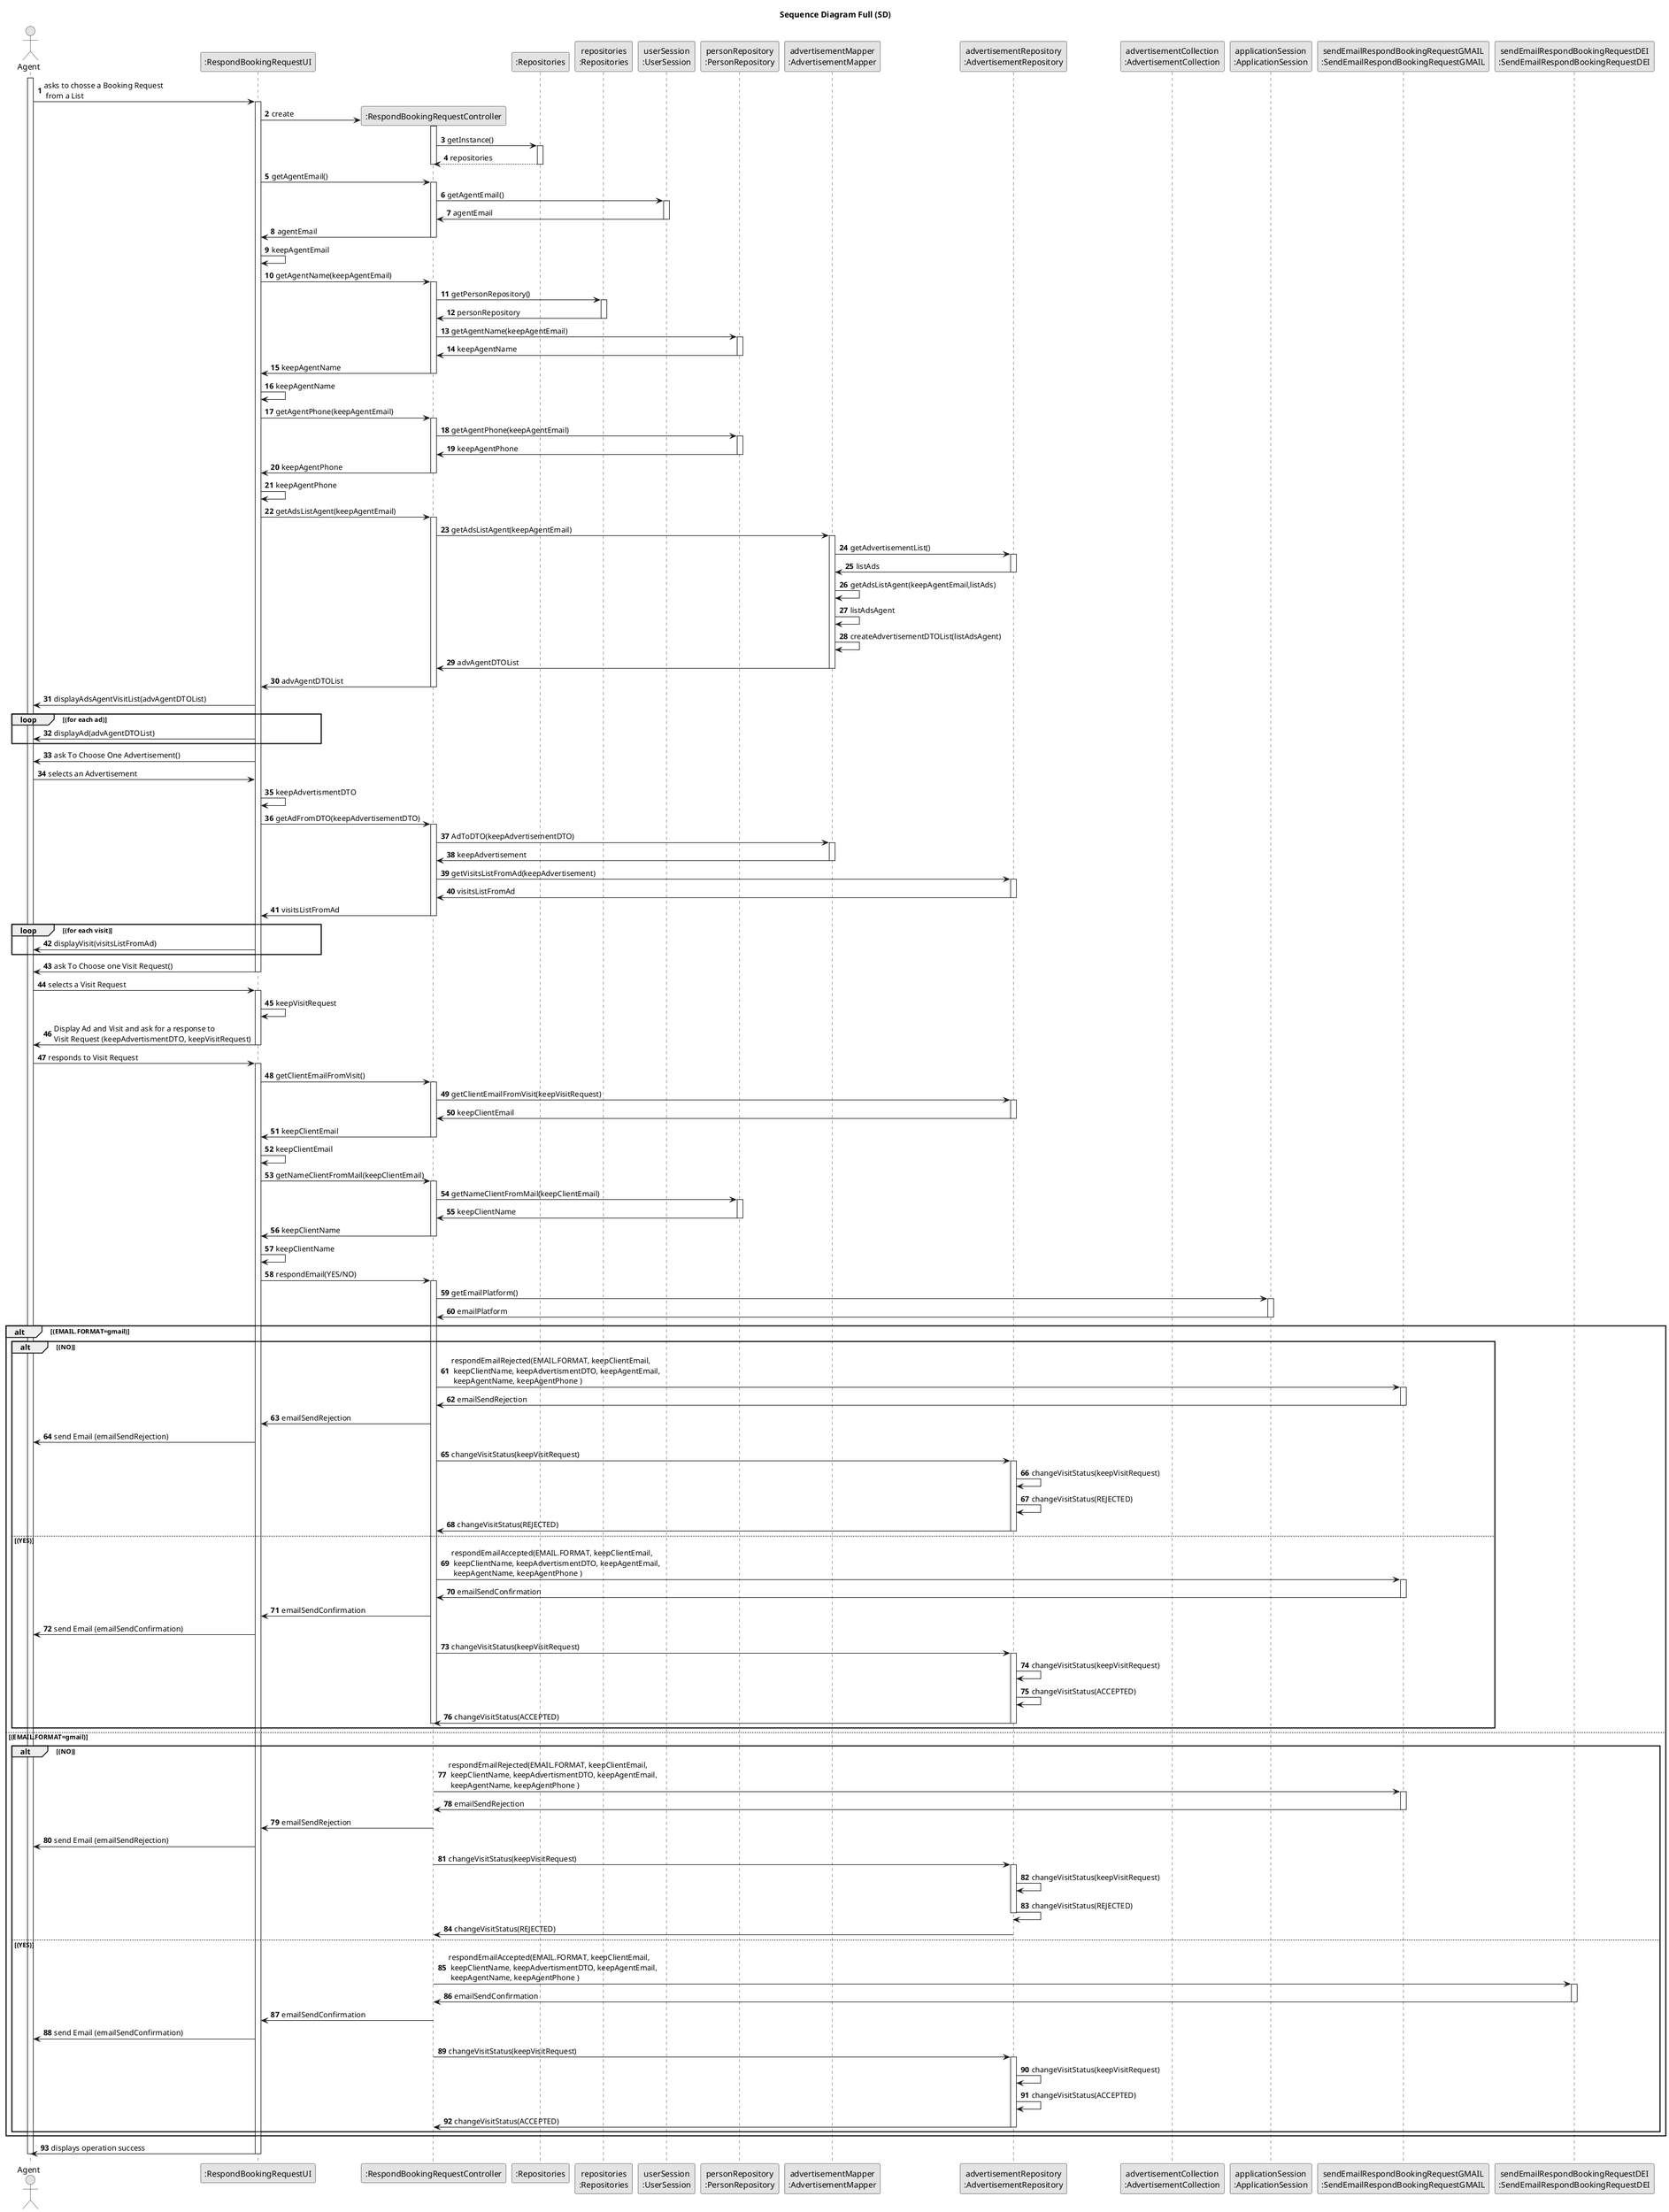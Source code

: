 @startuml
skinparam monochrome true
skinparam packageStyle rectangle
skinparam shadowing false

title Sequence Diagram Full (SD)
autonumber

'016 - Agent respond to a booking request for a visit.

'hide footbox
actor "Agent" as User
participant ":RespondBookingRequestUI" as UI
participant ":RespondBookingRequestController" as CTRL

participant ":Repositories" as RepositorySingleton
participant "repositories\n:Repositories" as repositories
participant "userSession\n:UserSession" as userSession

participant "personRepository\n:PersonRepository" as personRepository
participant "advertisementMapper\n:AdvertisementMapper" as advertisementMapper
participant "advertisementRepository\n:AdvertisementRepository" as advertisementRepository
participant "advertisementCollection\n:AdvertisementCollection" as advertisementCollection
participant "applicationSession\n:ApplicationSession" as applicationSession
participant "sendEmailRespondBookingRequestGMAIL\n:SendEmailRespondBookingRequestGMAIL" as sendEmailRespondBookingRequestGMAIL
participant "sendEmailRespondBookingRequestDEI\n:SendEmailRespondBookingRequestDEI" as sendEmailRespondBookingRequestDEI



activate User

    User -> UI : asks to chosse a Booking Request\n from a List
        activate UI

        UI -> CTRL** : create
                activate CTRL

                CTRL -> RepositorySingleton : getInstance()
                activate RepositorySingleton

                RepositorySingleton --> CTRL: repositories
                deactivate RepositorySingleton

                deactivate CTRL

        UI -> CTRL: getAgentEmail()
            activate CTRL

            CTRL -> userSession : getAgentEmail()
            activate userSession

            userSession -> CTRL: agentEmail
            deactivate userSession

            CTRL -> UI: agentEmail
            deactivate CTRL

        UI -> UI: keepAgentEmail

        UI -> CTRL: getAgentName(keepAgentEmail)
            activate CTRL

            CTRL -> repositories : getPersonRepository()
            activate repositories

            repositories -> CTRL: personRepository
            deactivate repositories

            CTRL -> personRepository : getAgentName(keepAgentEmail)
            activate personRepository

            personRepository -> CTRL : keepAgentName
            deactivate personRepository

            CTRL -> UI : keepAgentName
            deactivate CTRL

        UI -> UI: keepAgentName

        UI -> CTRL: getAgentPhone(keepAgentEmail)
            activate CTRL

            CTRL -> personRepository : getAgentPhone(keepAgentEmail)
            activate personRepository

            personRepository -> CTRL : keepAgentPhone
            deactivate personRepository

            CTRL -> UI : keepAgentPhone
            deactivate CTRL

        UI -> UI: keepAgentPhone

        UI -> CTRL :getAdsListAgent(keepAgentEmail)
                activate CTRL

            CTRL -> advertisementMapper : getAdsListAgent(keepAgentEmail)
            activate advertisementMapper

                advertisementMapper -> advertisementRepository : getAdvertisementList()
                activate advertisementRepository

                    advertisementRepository -> advertisementMapper : listAds
                    deactivate advertisementRepository

                advertisementMapper -> advertisementMapper : getAdsListAgent(keepAgentEmail,listAds)
                advertisementMapper -> advertisementMapper : listAdsAgent
                advertisementMapper -> advertisementMapper : createAdvertisementDTOList(listAdsAgent)

                advertisementMapper -> CTRL : advAgentDTOList
                deactivate advertisementMapper

            CTRL -> UI : advAgentDTOList
            deactivate CTRL

        UI -> User: displayAdsAgentVisitList(advAgentDTOList)

loop (for each ad)

        UI -> User: displayAd(advAgentDTOList)

end

        UI -> User : ask To Choose One Advertisement()

    User -> UI : selects an Advertisement

        UI -> UI: keepAdvertismentDTO

        UI -> CTRL: getAdFromDTO(keepAdvertisementDTO)
            activate CTRL

            CTRL -> advertisementMapper : AdToDTO(keepAdvertisementDTO)
            activate advertisementMapper

            advertisementMapper  -> CTRL : keepAdvertisement
            deactivate advertisementMapper

            CTRL -> advertisementRepository : getVisitsListFromAd(keepAdvertisement)
            activate advertisementRepository

            advertisementRepository  -> CTRL : visitsListFromAd
            deactivate advertisementRepository

            CTRL -> UI : visitsListFromAd
            deactivate CTRL

    loop (for each visit)

        UI -> User: displayVisit(visitsListFromAd)

    end

        UI -> User : ask To Choose one Visit Request()
        deactivate UI

    User -> UI : selects a Visit Request
        activate UI

        UI  ->  UI: keepVisitRequest

        UI -> User : Display Ad and Visit and ask for a response to \nVisit Request (keepAdvertismentDTO, keepVisitRequest)
        deactivate UI

    User -> UI : responds to Visit Request
        activate UI

        UI -> CTRL: getClientEmailFromVisit()
        activate CTRL

            CTRL -> advertisementRepository: getClientEmailFromVisit(keepVisitRequest)
            activate advertisementRepository

            advertisementRepository -> CTRL: keepClientEmail
            deactivate advertisementRepository

            CTRL -> UI: keepClientEmail
            deactivate CTRL

        UI -> UI: keepClientEmail

    UI -> CTRL: getNameClientFromMail(keepClientEmail)
        activate CTRL

        CTRL -> personRepository: getNameClientFromMail(keepClientEmail)
        activate personRepository

            personRepository -> CTRL: keepClientName
            deactivate personRepository

            CTRL -> UI: keepClientName
            deactivate CTRL

         UI -> UI: keepClientName

        UI -> CTRL: respondEmail(YES/NO)
        activate CTRL

        CTRL -> applicationSession: getEmailPlatform()
        activate applicationSession

        applicationSession -> CTRL : emailPlatform
        deactivate applicationSession

alt (EMAIL.FORMAT=gmail)

    alt (NO)

        CTRL -> sendEmailRespondBookingRequestGMAIL: respondEmailRejected(EMAIL.FORMAT, keepClientEmail, \n keepClientName, keepAdvertismentDTO, keepAgentEmail, \n keepAgentName, keepAgentPhone )
        activate sendEmailRespondBookingRequestGMAIL

        sendEmailRespondBookingRequestGMAIL -> CTRL: emailSendRejection
        deactivate sendEmailRespondBookingRequestGMAIL

        CTRL -> UI: emailSendRejection

        UI -> User: send Email (emailSendRejection)

        CTRL -> advertisementRepository: changeVisitStatus(keepVisitRequest)
        activate advertisementRepository

        advertisementRepository -> advertisementRepository: changeVisitStatus(keepVisitRequest)

        advertisementRepository -> advertisementRepository: changeVisitStatus(REJECTED)


        advertisementRepository -> CTRL: changeVisitStatus(REJECTED)
        deactivate advertisementRepository

    else (YES)

        CTRL -> sendEmailRespondBookingRequestGMAIL: respondEmailAccepted(EMAIL.FORMAT, keepClientEmail, \n keepClientName, keepAdvertismentDTO, keepAgentEmail, \n keepAgentName, keepAgentPhone )
        activate sendEmailRespondBookingRequestGMAIL

        sendEmailRespondBookingRequestGMAIL -> CTRL: emailSendConfirmation
        deactivate sendEmailRespondBookingRequestGMAIL

        CTRL -> UI: emailSendConfirmation

        UI -> User: send Email (emailSendConfirmation)

        CTRL -> advertisementRepository: changeVisitStatus(keepVisitRequest)
        activate advertisementRepository

        advertisementRepository -> advertisementRepository: changeVisitStatus(keepVisitRequest)

        advertisementRepository -> advertisementRepository: changeVisitStatus(ACCEPTED)

        advertisementRepository -> CTRL: changeVisitStatus(ACCEPTED)
        deactivate advertisementRepository

        deactivate CTRL

    end

else (EMAIL.FORMAT=gmail)
    alt (NO)

        CTRL -> sendEmailRespondBookingRequestGMAIL: respondEmailRejected(EMAIL.FORMAT, keepClientEmail, \n keepClientName, keepAdvertismentDTO, keepAgentEmail, \n keepAgentName, keepAgentPhone )
        activate sendEmailRespondBookingRequestGMAIL

        sendEmailRespondBookingRequestGMAIL -> CTRL: emailSendRejection
        deactivate sendEmailRespondBookingRequestGMAIL

        CTRL -> UI: emailSendRejection

        UI -> User: send Email (emailSendRejection)

        CTRL -> advertisementRepository: changeVisitStatus(keepVisitRequest)
        activate advertisementRepository

        advertisementRepository -> advertisementRepository: changeVisitStatus(keepVisitRequest)

        advertisementRepository -> advertisementRepository: changeVisitStatus(REJECTED)
        deactivate advertisementRepository

        advertisementRepository -> CTRL: changeVisitStatus(REJECTED)


    else (YES)

        CTRL -> sendEmailRespondBookingRequestDEI: respondEmailAccepted(EMAIL.FORMAT, keepClientEmail, \n keepClientName, keepAdvertismentDTO, keepAgentEmail, \n keepAgentName, keepAgentPhone )
        activate sendEmailRespondBookingRequestDEI

        sendEmailRespondBookingRequestDEI -> CTRL: emailSendConfirmation
        deactivate sendEmailRespondBookingRequestDEI

        CTRL -> UI: emailSendConfirmation

        UI -> User: send Email (emailSendConfirmation)

        CTRL -> advertisementRepository: changeVisitStatus(keepVisitRequest)
        activate advertisementRepository

        advertisementRepository -> advertisementRepository: changeVisitStatus(keepVisitRequest)

        advertisementRepository -> advertisementRepository: changeVisitStatus(ACCEPTED)

        advertisementRepository -> CTRL: changeVisitStatus(ACCEPTED)
        deactivate advertisementRepository

        deactivate CTRL

    end

end
        UI -> User : displays operation success
        deactivate UI

deactivate User

@enduml